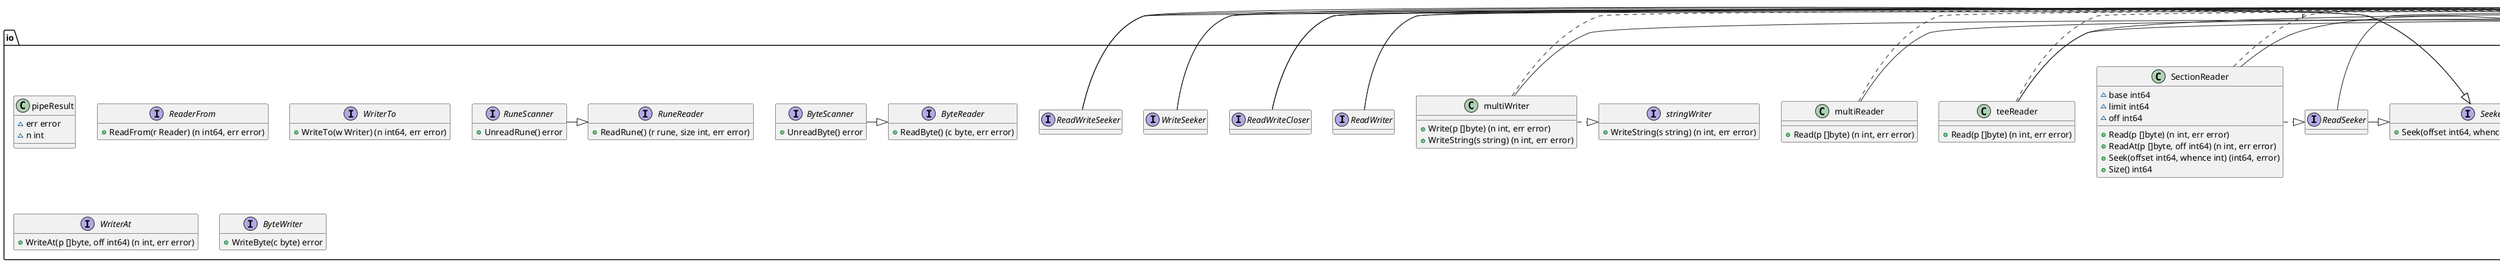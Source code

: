 
@startuml

set namespaceSeparator /

class io/pipeResult {
	~err error
	~n int
}

class io/pipe {
	~data []byte
	~rerr error
	~werr error
	~rclose(err error)
	~read(b []byte) (n int, err error)
	~wclose(err error)
	~write(b []byte) (n int, err error)
}

class io/PipeReader {
	+Close() error
	+CloseWithError(err error) error
	+Read(data []byte) (n int, err error)
}

class io/PipeWriter {
	+Close() error
	+CloseWithError(err error) error
	+Write(data []byte) (n int, err error)
}

class io/LimitedReader {
	+N int64
	+Read(p []byte) (n int, err error)
}

class io/SectionReader {
	~base int64
	~limit int64
	~off int64
	+Read(p []byte) (n int, err error)
	+ReadAt(p []byte, off int64) (n int, err error)
	+Seek(offset int64, whence int) (int64, error)
	+Size() int64
}

class io/teeReader {
	+Read(p []byte) (n int, err error)
}

class io/multiReader {
	+Read(p []byte) (n int, err error)
}

class io/multiWriter {
	+Write(p []byte) (n int, err error)
	+WriteString(s string) (n int, err error)
}

interface io/Reader {
	+Read(p []byte) (n int, err error)
}

interface io/Writer {
	+Write(p []byte) (n int, err error)
}

interface io/Closer {
	+Close() error
}

interface io/Seeker {
	+Seek(offset int64, whence int) (int64, error)
}

interface io/ReadWriter {
}

interface io/ReadCloser {
}

interface io/WriteCloser {
}

interface io/ReadWriteCloser {
}

interface io/ReadSeeker {
}

interface io/WriteSeeker {
}

interface io/ReadWriteSeeker {
}

interface io/ReaderFrom {
	+ReadFrom(r Reader) (n int64, err error)
}

interface io/WriterTo {
	+WriteTo(w Writer) (n int64, err error)
}

interface io/ReaderAt {
	+ReadAt(p []byte, off int64) (n int, err error)
}

interface io/WriterAt {
	+WriteAt(p []byte, off int64) (n int, err error)
}

interface io/ByteReader {
	+ReadByte() (c byte, err error)
}

interface io/ByteScanner {
	+UnreadByte() error
}

interface io/ByteWriter {
	+WriteByte(c byte) error
}

interface io/RuneReader {
	+ReadRune() (r rune, size int, err error)
}

interface io/RuneScanner {
	+UnreadRune() error
}

interface io/stringWriter {
	+WriteString(s string) (n int, err error)
}
"io/pipe" -> "sync/Mutex": rl
"io/pipe" -> "sync/Mutex": wl
"io/pipe" -> "sync/Mutex": l
"io/pipe" -> "sync/Cond": rwait
"io/pipe" -> "sync/Cond": wwait
"io/PipeReader" -> "io/pipe": p
"io/PipeReader" .|> "io/ReadCloser"
"io/PipeWriter" -> "io/pipe": p
"io/PipeWriter" .|> "io/WriteCloser"
"io/LimitedReader" -> "io/Reader": R
"io/LimitedReader" .|> "io/Reader"
"io/SectionReader" -> "io/ReaderAt": r
"io/SectionReader" .|> "io/ReadSeeker"
"io/SectionReader" .|> "io/ReaderAt"
"io/teeReader" -> "io/Reader": r
"io/teeReader" -> "io/Writer": w
"io/teeReader" .|> "io/Reader"
"io/multiReader" -> "*"  "io/Reader": readers
"io/multiReader" .|> "io/Reader"
"io/multiWriter" -> "*"  "io/Writer": writers
"io/multiWriter" .|> "io/Writer"
"io/multiWriter" .|> "io/stringWriter"
"io/ReadWriter" -|> "io/Reader"
"io/ReadWriter" -|> "io/Writer"
"io/ReadCloser" -|> "io/Reader"
"io/ReadCloser" -|> "io/Closer"
"io/WriteCloser" -|> "io/Writer"
"io/WriteCloser" -|> "io/Closer"
"io/ReadWriteCloser" -|> "io/Reader"
"io/ReadWriteCloser" -|> "io/Writer"
"io/ReadWriteCloser" -|> "io/Closer"
"io/ReadSeeker" -|> "io/Reader"
"io/ReadSeeker" -|> "io/Seeker"
"io/WriteSeeker" -|> "io/Writer"
"io/WriteSeeker" -|> "io/Seeker"
"io/ReadWriteSeeker" -|> "io/Reader"
"io/ReadWriteSeeker" -|> "io/Writer"
"io/ReadWriteSeeker" -|> "io/Seeker"
"io/ByteScanner" -|> "io/ByteReader"
"io/RuneScanner" -|> "io/RuneReader"

class sync/Mutex {
}

class sync/Cond {
}

hide interface fields

@enduml
